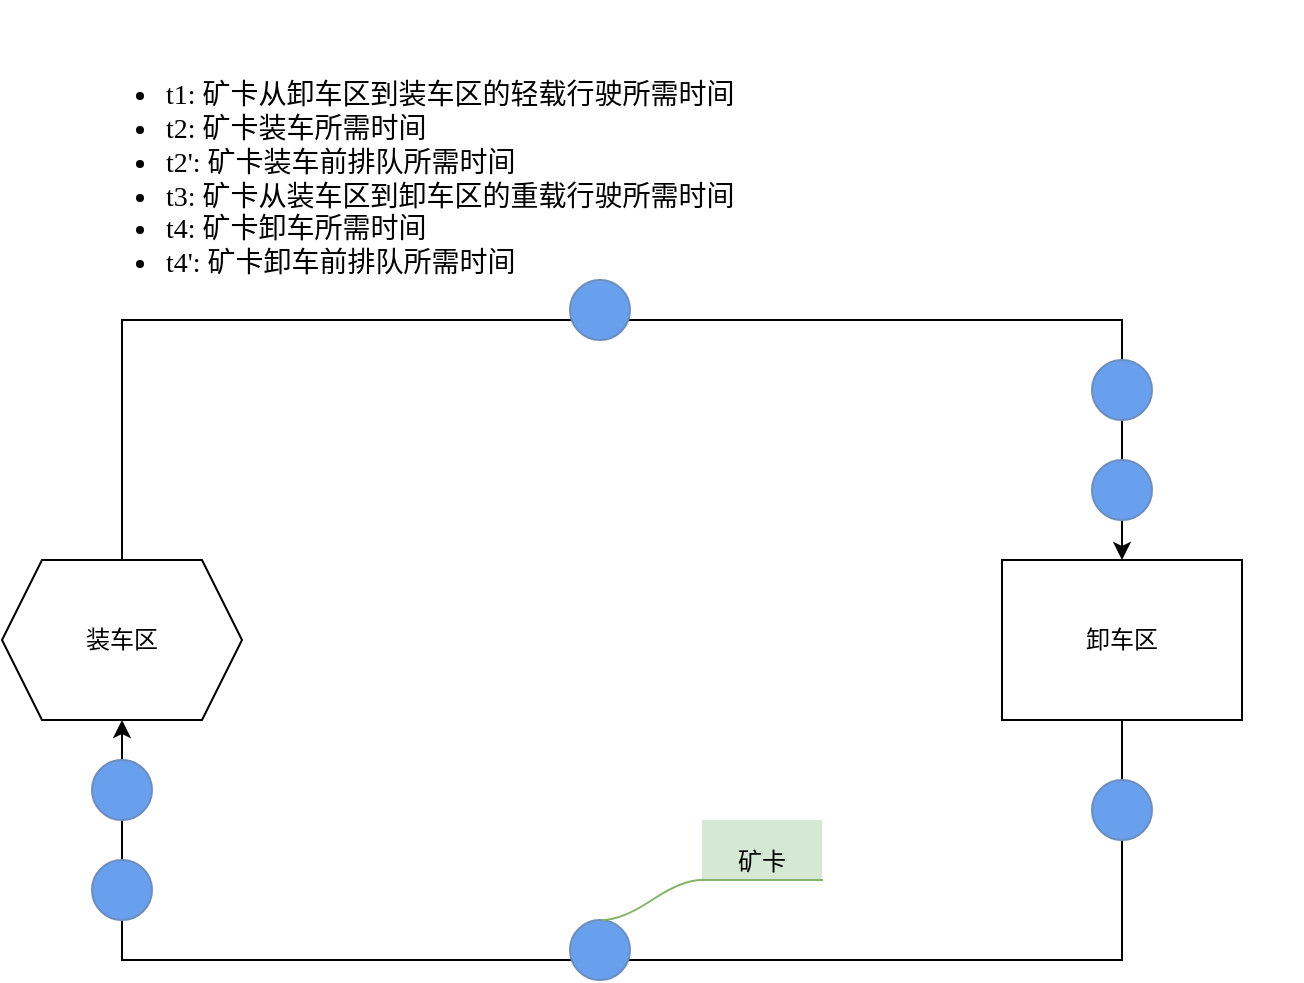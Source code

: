 <mxfile version="24.6.4" type="github">
  <diagram id="C5RBs43oDa-KdzZeNtuy" name="Page-1">
    <mxGraphModel dx="891" dy="1619" grid="1" gridSize="10" guides="1" tooltips="1" connect="1" arrows="1" fold="1" page="1" pageScale="1" pageWidth="827" pageHeight="1169" math="0" shadow="0">
      <root>
        <mxCell id="WIyWlLk6GJQsqaUBKTNV-0" />
        <mxCell id="WIyWlLk6GJQsqaUBKTNV-1" parent="WIyWlLk6GJQsqaUBKTNV-0" />
        <mxCell id="mDSZp5O0hA007oUGLqsv-23" style="edgeStyle=orthogonalEdgeStyle;rounded=0;orthogonalLoop=1;jettySize=auto;html=1;exitX=0.5;exitY=0;exitDx=0;exitDy=0;entryX=0.5;entryY=0;entryDx=0;entryDy=0;movable=0;resizable=0;rotatable=0;deletable=0;editable=0;locked=1;connectable=0;" edge="1" parent="WIyWlLk6GJQsqaUBKTNV-1" source="mDSZp5O0hA007oUGLqsv-1" target="mDSZp5O0hA007oUGLqsv-2">
          <mxGeometry relative="1" as="geometry">
            <Array as="points">
              <mxPoint x="160" y="80" />
              <mxPoint x="660" y="80" />
            </Array>
          </mxGeometry>
        </mxCell>
        <mxCell id="mDSZp5O0hA007oUGLqsv-1" value="装车区" style="shape=hexagon;perimeter=hexagonPerimeter2;whiteSpace=wrap;html=1;fixedSize=1;movable=0;resizable=0;rotatable=0;deletable=0;editable=0;locked=1;connectable=0;container=0;" vertex="1" parent="WIyWlLk6GJQsqaUBKTNV-1">
          <mxGeometry x="100" y="200" width="120" height="80" as="geometry" />
        </mxCell>
        <mxCell id="mDSZp5O0hA007oUGLqsv-24" style="edgeStyle=orthogonalEdgeStyle;rounded=0;orthogonalLoop=1;jettySize=auto;html=1;exitX=0.5;exitY=1;exitDx=0;exitDy=0;entryX=0.5;entryY=1;entryDx=0;entryDy=0;movable=0;resizable=0;rotatable=0;deletable=0;editable=0;locked=1;connectable=0;" edge="1" parent="WIyWlLk6GJQsqaUBKTNV-1" source="mDSZp5O0hA007oUGLqsv-2" target="mDSZp5O0hA007oUGLqsv-1">
          <mxGeometry relative="1" as="geometry">
            <Array as="points">
              <mxPoint x="660" y="400" />
              <mxPoint x="160" y="400" />
            </Array>
          </mxGeometry>
        </mxCell>
        <mxCell id="mDSZp5O0hA007oUGLqsv-2" value="卸车区" style="rounded=0;whiteSpace=wrap;html=1;movable=0;resizable=0;rotatable=0;deletable=0;editable=0;locked=1;connectable=0;container=0;" vertex="1" parent="WIyWlLk6GJQsqaUBKTNV-1">
          <mxGeometry x="600" y="200" width="120" height="80" as="geometry" />
        </mxCell>
        <mxCell id="mDSZp5O0hA007oUGLqsv-26" value="" style="ellipse;whiteSpace=wrap;html=1;aspect=fixed;fillColor=#68a0ee;strokeColor=#6c8ebf;fillStyle=auto;" vertex="1" parent="WIyWlLk6GJQsqaUBKTNV-1">
          <mxGeometry x="145" y="300" width="30" height="30" as="geometry" />
        </mxCell>
        <mxCell id="mDSZp5O0hA007oUGLqsv-27" value="" style="ellipse;whiteSpace=wrap;html=1;aspect=fixed;fillColor=#68a0ee;strokeColor=#6c8ebf;fillStyle=auto;" vertex="1" parent="WIyWlLk6GJQsqaUBKTNV-1">
          <mxGeometry x="145" y="350" width="30" height="30" as="geometry" />
        </mxCell>
        <mxCell id="mDSZp5O0hA007oUGLqsv-28" value="" style="ellipse;whiteSpace=wrap;html=1;aspect=fixed;fillColor=#68a0ee;strokeColor=#6c8ebf;fillStyle=auto;" vertex="1" parent="WIyWlLk6GJQsqaUBKTNV-1">
          <mxGeometry x="384" y="380" width="30" height="30" as="geometry" />
        </mxCell>
        <mxCell id="mDSZp5O0hA007oUGLqsv-30" value="" style="ellipse;whiteSpace=wrap;html=1;aspect=fixed;fillColor=#68a0ee;strokeColor=#6c8ebf;fillStyle=auto;" vertex="1" parent="WIyWlLk6GJQsqaUBKTNV-1">
          <mxGeometry x="645" y="310" width="30" height="30" as="geometry" />
        </mxCell>
        <mxCell id="mDSZp5O0hA007oUGLqsv-32" value="" style="ellipse;whiteSpace=wrap;html=1;aspect=fixed;fillColor=#68a0ee;strokeColor=#6c8ebf;fillStyle=auto;" vertex="1" parent="WIyWlLk6GJQsqaUBKTNV-1">
          <mxGeometry x="384" y="60" width="30" height="30" as="geometry" />
        </mxCell>
        <mxCell id="mDSZp5O0hA007oUGLqsv-34" value="" style="ellipse;whiteSpace=wrap;html=1;aspect=fixed;fillColor=#68a0ee;strokeColor=#6c8ebf;fillStyle=auto;" vertex="1" parent="WIyWlLk6GJQsqaUBKTNV-1">
          <mxGeometry x="645" y="150" width="30" height="30" as="geometry" />
        </mxCell>
        <mxCell id="mDSZp5O0hA007oUGLqsv-35" value="" style="ellipse;whiteSpace=wrap;html=1;aspect=fixed;fillColor=#68a0ee;strokeColor=#6c8ebf;fillStyle=auto;" vertex="1" parent="WIyWlLk6GJQsqaUBKTNV-1">
          <mxGeometry x="645" y="100" width="30" height="30" as="geometry" />
        </mxCell>
        <mxCell id="mDSZp5O0hA007oUGLqsv-41" value="矿卡" style="whiteSpace=wrap;html=1;shape=partialRectangle;top=0;left=0;bottom=1;right=0;points=[[0,1],[1,1]];fillColor=#d5e8d4;align=center;verticalAlign=bottom;routingCenterY=0.5;snapToPoint=1;recursiveResize=0;autosize=1;treeFolding=1;treeMoving=1;newEdgeStyle={&quot;edgeStyle&quot;:&quot;entityRelationEdgeStyle&quot;,&quot;startArrow&quot;:&quot;none&quot;,&quot;endArrow&quot;:&quot;none&quot;,&quot;segment&quot;:10,&quot;curved&quot;:1,&quot;sourcePerimeterSpacing&quot;:0,&quot;targetPerimeterSpacing&quot;:0};strokeColor=#82b366;" vertex="1" parent="WIyWlLk6GJQsqaUBKTNV-1">
          <mxGeometry x="450" y="330" width="60" height="30" as="geometry" />
        </mxCell>
        <mxCell id="mDSZp5O0hA007oUGLqsv-42" value="" style="edgeStyle=entityRelationEdgeStyle;startArrow=none;endArrow=none;segment=10;curved=1;sourcePerimeterSpacing=0;targetPerimeterSpacing=0;rounded=0;fillColor=#d5e8d4;strokeColor=#82b366;" edge="1" target="mDSZp5O0hA007oUGLqsv-41" parent="WIyWlLk6GJQsqaUBKTNV-1">
          <mxGeometry relative="1" as="geometry">
            <mxPoint x="400" y="380" as="sourcePoint" />
          </mxGeometry>
        </mxCell>
        <mxCell id="mDSZp5O0hA007oUGLqsv-43" value="&lt;ul style=&quot;font-size: 14px;&quot;&gt;&lt;li style=&quot;font-size: 14px;&quot;&gt;t1: 矿卡从卸车区到装车区的轻载行驶所需时间&lt;/li&gt;&lt;li style=&quot;font-size: 14px;&quot;&gt;t2: 矿卡装车所需时间&lt;/li&gt;&lt;li style=&quot;font-size: 14px;&quot;&gt;t2&#39;: 矿卡装车前排队所需时间&lt;/li&gt;&lt;li style=&quot;font-size: 14px;&quot;&gt;t3: 矿卡从装车区到卸车区的重载行驶所需时间&lt;/li&gt;&lt;li style=&quot;font-size: 14px;&quot;&gt;t4: 矿卡卸车所需时间&lt;/li&gt;&lt;li style=&quot;font-size: 14px;&quot;&gt;t4&#39;: 矿卡卸车前排队所需时间&lt;/li&gt;&lt;/ul&gt;" style="text;strokeColor=none;fillColor=none;html=1;whiteSpace=wrap;verticalAlign=middle;overflow=hidden;fontFamily=Verdana;fontSize=14;" vertex="1" parent="WIyWlLk6GJQsqaUBKTNV-1">
          <mxGeometry x="140" y="-80" width="610" height="180" as="geometry" />
        </mxCell>
      </root>
    </mxGraphModel>
  </diagram>
</mxfile>
